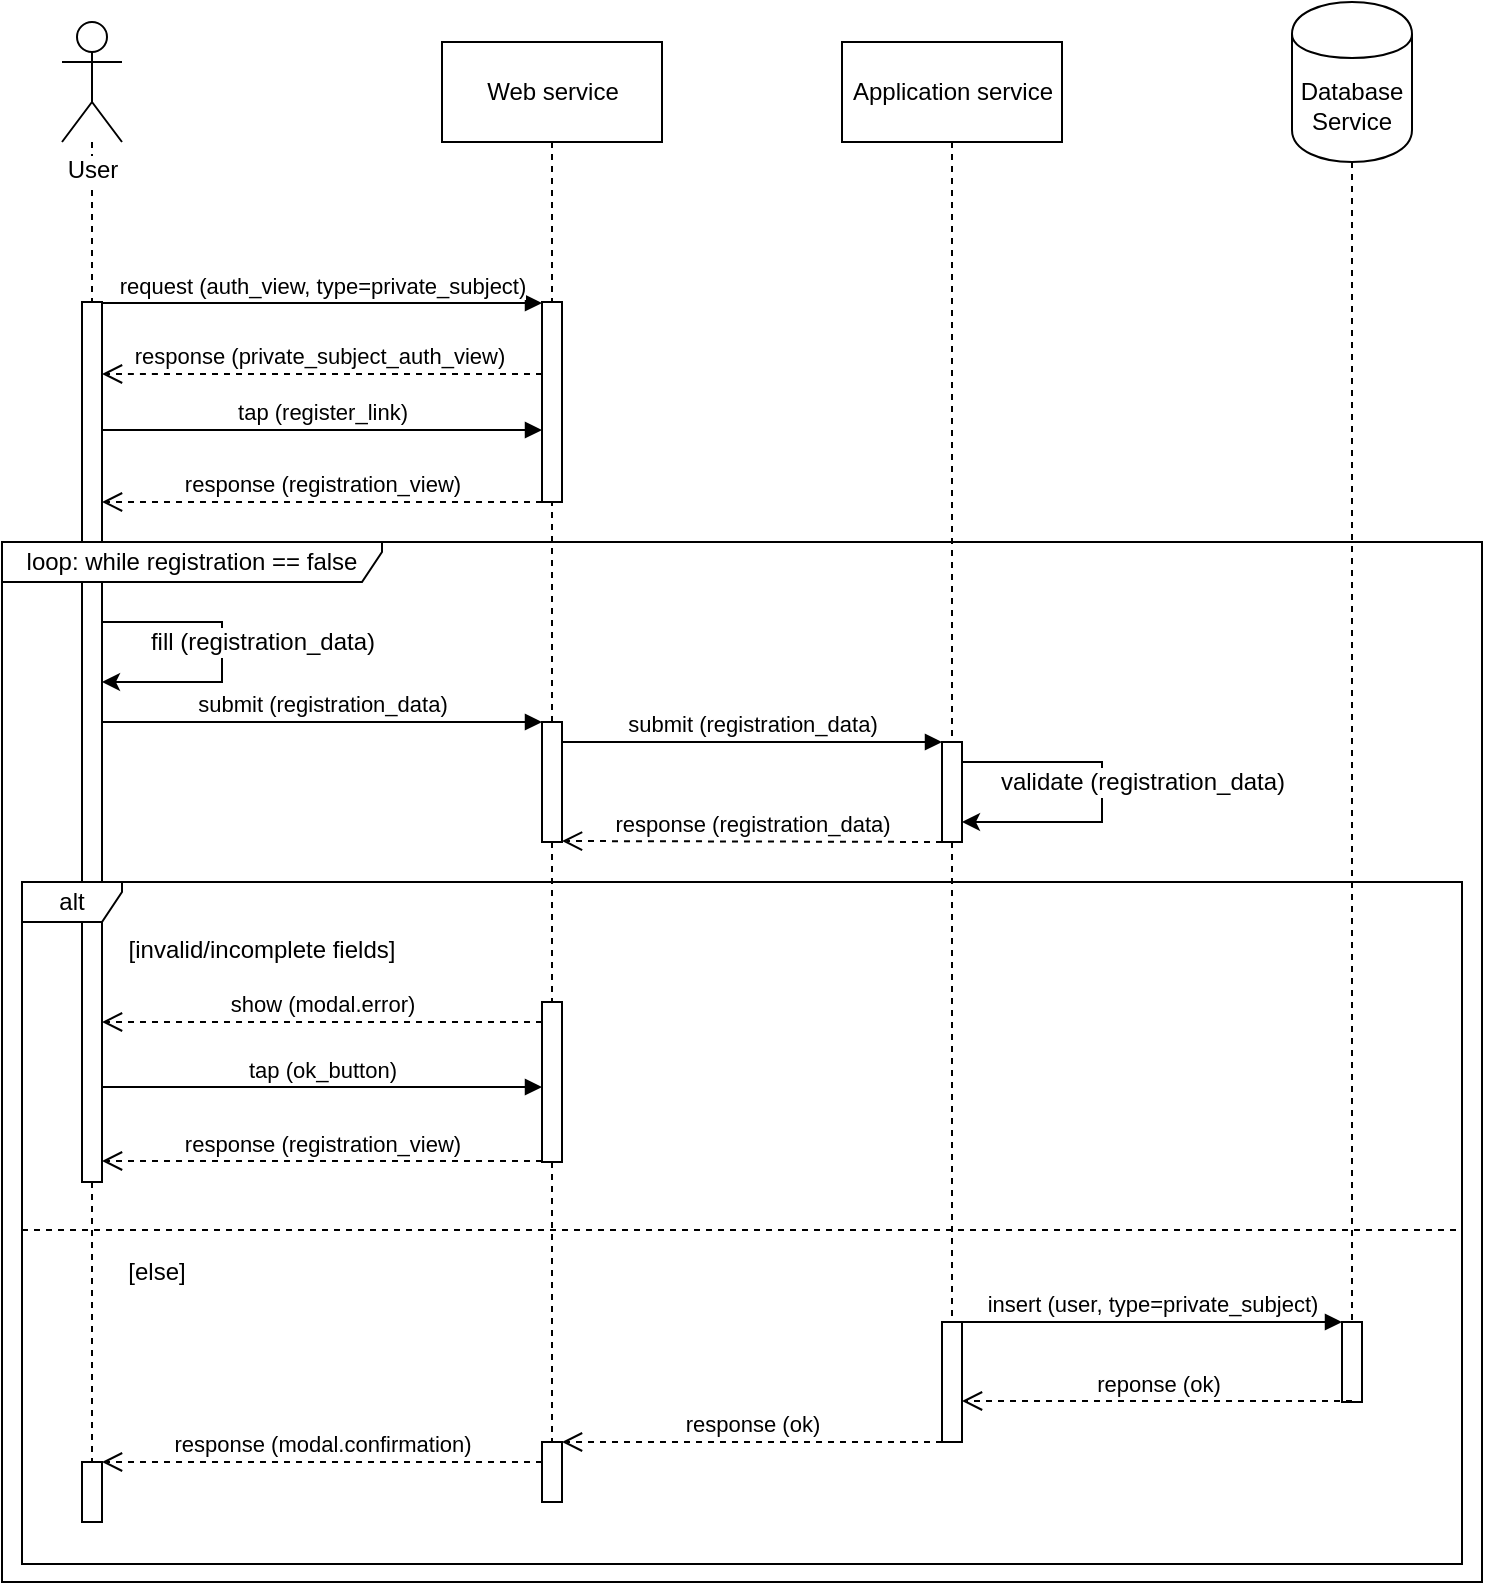 <mxfile version="12.2.2" type="device" pages="1"><diagram id="d026QoYeW4Wb7SAue10E" name="Page-1"><mxGraphModel dx="1024" dy="627" grid="1" gridSize="10" guides="1" tooltips="1" connect="1" arrows="1" fold="1" page="1" pageScale="1" pageWidth="827" pageHeight="1169" math="0" shadow="0"><root><mxCell id="0"/><mxCell id="1" parent="0"/><mxCell id="VGL_0RbufX8bau1gdE9v-13" value="" style="html=1;points=[];perimeter=orthogonalPerimeter;" parent="1" vertex="1"><mxGeometry x="60" y="160" width="10" height="440" as="geometry"/></mxCell><mxCell id="VGL_0RbufX8bau1gdE9v-54" value="" style="line;strokeWidth=1;fillColor=none;align=left;verticalAlign=middle;spacingTop=-1;spacingLeft=3;spacingRight=3;rotatable=0;labelPosition=right;points=[];portConstraint=eastwest;dashed=1;" parent="1" vertex="1"><mxGeometry x="30" y="620" width="720" height="8" as="geometry"/></mxCell><mxCell id="VGL_0RbufX8bau1gdE9v-2" value="Web service" style="html=1;" parent="1" vertex="1"><mxGeometry x="240" y="30" width="110" height="50" as="geometry"/></mxCell><mxCell id="VGL_0RbufX8bau1gdE9v-12" value="" style="edgeStyle=orthogonalEdgeStyle;rounded=0;orthogonalLoop=1;jettySize=auto;html=1;endFill=0;anchorPointDirection=1;dashed=1;endArrow=none;" parent="1" source="VGL_0RbufX8bau1gdE9v-10" edge="1"><mxGeometry relative="1" as="geometry"><mxPoint x="65" y="160" as="targetPoint"/></mxGeometry></mxCell><mxCell id="VGL_0RbufX8bau1gdE9v-49" value="" style="edgeStyle=none;rounded=0;orthogonalLoop=1;jettySize=auto;html=1;endArrow=none;endFill=0;dashed=1;" parent="1" target="VGL_0RbufX8bau1gdE9v-13" edge="1"><mxGeometry relative="1" as="geometry"><mxPoint x="65" y="110" as="sourcePoint"/></mxGeometry></mxCell><mxCell id="VGL_0RbufX8bau1gdE9v-10" value="User&lt;br&gt;" style="shape=umlActor;verticalLabelPosition=bottom;labelBackgroundColor=#ffffff;verticalAlign=top;html=1;" parent="1" vertex="1"><mxGeometry x="50" y="20" width="30" height="60" as="geometry"/></mxCell><mxCell id="VGL_0RbufX8bau1gdE9v-36" value="" style="edgeStyle=none;rounded=0;orthogonalLoop=1;jettySize=auto;html=1;endArrow=classic;endFill=1;" parent="1" target="VGL_0RbufX8bau1gdE9v-13" edge="1"><mxGeometry relative="1" as="geometry"><mxPoint x="70" y="320" as="sourcePoint"/><mxPoint x="-60" y="380" as="targetPoint"/><Array as="points"><mxPoint x="130" y="320"/><mxPoint x="130" y="350"/></Array></mxGeometry></mxCell><mxCell id="VGL_0RbufX8bau1gdE9v-37" value="fill (registration_data)" style="text;html=1;resizable=0;points=[];align=center;verticalAlign=middle;labelBackgroundColor=#ffffff;" parent="VGL_0RbufX8bau1gdE9v-36" vertex="1" connectable="0"><mxGeometry x="-0.401" y="-2" relative="1" as="geometry"><mxPoint x="35" y="8" as="offset"/></mxGeometry></mxCell><mxCell id="VGL_0RbufX8bau1gdE9v-55" value="" style="html=1;points=[];perimeter=orthogonalPerimeter;" parent="1" vertex="1"><mxGeometry x="60" y="740" width="10" height="30" as="geometry"/></mxCell><mxCell id="VGL_0RbufX8bau1gdE9v-14" value="" style="edgeStyle=orthogonalEdgeStyle;rounded=0;orthogonalLoop=1;jettySize=auto;html=1;endFill=0;anchorPointDirection=1;dashed=1;endArrow=none;" parent="1" target="VGL_0RbufX8bau1gdE9v-15" edge="1" source="VGL_0RbufX8bau1gdE9v-2"><mxGeometry relative="1" as="geometry"><mxPoint x="375" y="80" as="sourcePoint"/><mxPoint x="375" y="144" as="targetPoint"/></mxGeometry></mxCell><mxCell id="VGL_0RbufX8bau1gdE9v-16" value="" style="edgeStyle=orthogonalEdgeStyle;rounded=0;orthogonalLoop=1;jettySize=auto;html=1;endFill=0;anchorPointDirection=1;dashed=1;endArrow=none;entryX=0.5;entryY=0;entryDx=0;entryDy=0;entryPerimeter=0;exitX=0.5;exitY=1;exitDx=0;exitDy=0;" parent="1" target="VGL_0RbufX8bau1gdE9v-17" edge="1" source="Fqsxdi9qb55CsX-YLWN7-20"><mxGeometry relative="1" as="geometry"><mxPoint x="695" y="80" as="sourcePoint"/><mxPoint x="695" y="160" as="targetPoint"/></mxGeometry></mxCell><mxCell id="VGL_0RbufX8bau1gdE9v-17" value="" style="html=1;points=[];perimeter=orthogonalPerimeter;" parent="1" vertex="1"><mxGeometry x="690" y="670" width="10" height="40" as="geometry"/></mxCell><mxCell id="VGL_0RbufX8bau1gdE9v-24" value="request (auth_view, type=private_subject)" style="html=1;verticalAlign=bottom;endArrow=block;" parent="1" edge="1" target="VGL_0RbufX8bau1gdE9v-15"><mxGeometry width="80" relative="1" as="geometry"><mxPoint x="70" y="160.5" as="sourcePoint"/><mxPoint x="370" y="161" as="targetPoint"/></mxGeometry></mxCell><mxCell id="VGL_0RbufX8bau1gdE9v-25" value="response (private_subject_auth_view)&amp;nbsp;" style="html=1;verticalAlign=bottom;endArrow=open;dashed=1;endSize=8;" parent="1" target="VGL_0RbufX8bau1gdE9v-13" edge="1"><mxGeometry relative="1" as="geometry"><mxPoint x="290" y="196" as="sourcePoint"/><mxPoint x="90" y="189" as="targetPoint"/><Array as="points"><mxPoint x="90" y="196"/></Array></mxGeometry></mxCell><mxCell id="VGL_0RbufX8bau1gdE9v-28" value="tap (register_link)" style="html=1;verticalAlign=bottom;endArrow=block;" parent="1" edge="1" target="VGL_0RbufX8bau1gdE9v-15"><mxGeometry width="80" relative="1" as="geometry"><mxPoint x="70" y="224" as="sourcePoint"/><mxPoint x="280" y="223" as="targetPoint"/></mxGeometry></mxCell><mxCell id="VGL_0RbufX8bau1gdE9v-29" value="response (registration_view)" style="html=1;verticalAlign=bottom;endArrow=open;dashed=1;endSize=8;" parent="1" edge="1" target="VGL_0RbufX8bau1gdE9v-13" source="VGL_0RbufX8bau1gdE9v-15"><mxGeometry relative="1" as="geometry"><mxPoint x="280" y="249.5" as="sourcePoint"/><mxPoint x="70" y="249.5" as="targetPoint"/><Array as="points"><mxPoint x="130" y="260"/></Array></mxGeometry></mxCell><mxCell id="VGL_0RbufX8bau1gdE9v-39" value="submit (registration_data)" style="html=1;verticalAlign=bottom;endArrow=block;" parent="1" edge="1"><mxGeometry width="80" relative="1" as="geometry"><mxPoint x="70" y="370" as="sourcePoint"/><mxPoint x="290" y="370" as="targetPoint"/></mxGeometry></mxCell><mxCell id="VGL_0RbufX8bau1gdE9v-40" value="" style="edgeStyle=none;rounded=0;orthogonalLoop=1;jettySize=auto;html=1;endArrow=classic;endFill=1;" parent="1" edge="1" target="VGL_0RbufX8bau1gdE9v-21" source="VGL_0RbufX8bau1gdE9v-21"><mxGeometry relative="1" as="geometry"><mxPoint x="381" y="401" as="sourcePoint"/><mxPoint x="381" y="429.5" as="targetPoint"/><Array as="points"><mxPoint x="506" y="390"/><mxPoint x="570" y="390"/><mxPoint x="570" y="420"/></Array></mxGeometry></mxCell><mxCell id="VGL_0RbufX8bau1gdE9v-41" value="validate (registration_data)" style="text;html=1;resizable=0;points=[];align=center;verticalAlign=middle;labelBackgroundColor=#ffffff;" parent="VGL_0RbufX8bau1gdE9v-40" vertex="1" connectable="0"><mxGeometry x="-0.401" y="-2" relative="1" as="geometry"><mxPoint x="39" y="8" as="offset"/></mxGeometry></mxCell><mxCell id="VGL_0RbufX8bau1gdE9v-43" value="[invalid/incomplete fields]" style="text;html=1;strokeColor=none;fillColor=none;align=center;verticalAlign=middle;whiteSpace=wrap;rounded=0;" parent="1" vertex="1"><mxGeometry x="70" y="474" width="160" height="20" as="geometry"/></mxCell><mxCell id="VGL_0RbufX8bau1gdE9v-44" value="[else]" style="text;html=1;strokeColor=none;fillColor=none;align=center;verticalAlign=middle;whiteSpace=wrap;rounded=0;" parent="1" vertex="1"><mxGeometry x="80" y="635" width="35" height="20" as="geometry"/></mxCell><mxCell id="VGL_0RbufX8bau1gdE9v-46" value="show (modal.error)" style="html=1;verticalAlign=bottom;endArrow=open;dashed=1;endSize=8;" parent="1" edge="1" source="Fqsxdi9qb55CsX-YLWN7-12"><mxGeometry relative="1" as="geometry"><mxPoint x="370" y="520" as="sourcePoint"/><mxPoint x="70" y="520" as="targetPoint"/></mxGeometry></mxCell><mxCell id="VGL_0RbufX8bau1gdE9v-47" value="tap (ok_button)" style="html=1;verticalAlign=bottom;endArrow=block;" parent="1" edge="1" target="Fqsxdi9qb55CsX-YLWN7-12"><mxGeometry width="80" relative="1" as="geometry"><mxPoint x="70" y="552.5" as="sourcePoint"/><mxPoint x="370" y="553" as="targetPoint"/></mxGeometry></mxCell><mxCell id="VGL_0RbufX8bau1gdE9v-48" value="response (registration_view)" style="html=1;verticalAlign=bottom;endArrow=open;dashed=1;endSize=8;" parent="1" edge="1" source="Fqsxdi9qb55CsX-YLWN7-12"><mxGeometry relative="1" as="geometry"><mxPoint x="370" y="589.5" as="sourcePoint"/><mxPoint x="70" y="589.5" as="targetPoint"/></mxGeometry></mxCell><mxCell id="VGL_0RbufX8bau1gdE9v-51" value="insert (user, type=private_subject)" style="html=1;verticalAlign=bottom;endArrow=block;entryX=0;entryY=0;entryDx=0;entryDy=0;entryPerimeter=0;" parent="1" source="Fqsxdi9qb55CsX-YLWN7-21" target="VGL_0RbufX8bau1gdE9v-17" edge="1"><mxGeometry width="80" relative="1" as="geometry"><mxPoint x="380" y="630" as="sourcePoint"/><mxPoint x="460" y="630" as="targetPoint"/></mxGeometry></mxCell><mxCell id="VGL_0RbufX8bau1gdE9v-52" value="reponse (ok)" style="html=1;verticalAlign=bottom;endArrow=open;dashed=1;endSize=8;" parent="1" target="Fqsxdi9qb55CsX-YLWN7-21" edge="1"><mxGeometry relative="1" as="geometry"><mxPoint x="695" y="709.5" as="sourcePoint"/><mxPoint x="395" y="709.5" as="targetPoint"/></mxGeometry></mxCell><mxCell id="VGL_0RbufX8bau1gdE9v-57" value="response (modal.confirmation)" style="html=1;verticalAlign=bottom;endArrow=open;dashed=1;endSize=8;" parent="1" edge="1"><mxGeometry relative="1" as="geometry"><mxPoint x="290" y="740" as="sourcePoint"/><mxPoint x="70" y="740" as="targetPoint"/></mxGeometry></mxCell><mxCell id="VGL_0RbufX8bau1gdE9v-59" value="" style="html=1;verticalAlign=bottom;endArrow=none;dashed=1;endFill=0;" parent="1" target="VGL_0RbufX8bau1gdE9v-55" edge="1"><mxGeometry width="80" relative="1" as="geometry"><mxPoint x="65" y="600" as="sourcePoint"/><mxPoint x="145" y="820" as="targetPoint"/></mxGeometry></mxCell><mxCell id="VGL_0RbufX8bau1gdE9v-15" value="" style="html=1;points=[];perimeter=orthogonalPerimeter;" parent="1" vertex="1"><mxGeometry x="290" y="160" width="10" height="100" as="geometry"/></mxCell><mxCell id="Fqsxdi9qb55CsX-YLWN7-19" value="" style="edgeStyle=orthogonalEdgeStyle;rounded=0;orthogonalLoop=1;jettySize=auto;html=1;dashed=1;labelBackgroundColor=none;startArrow=none;startFill=0;endArrow=none;endFill=0;" edge="1" parent="1" source="Fqsxdi9qb55CsX-YLWN7-3" target="VGL_0RbufX8bau1gdE9v-21"><mxGeometry relative="1" as="geometry"><mxPoint x="495" y="160" as="targetPoint"/></mxGeometry></mxCell><mxCell id="Fqsxdi9qb55CsX-YLWN7-3" value="Application service" style="html=1;" vertex="1" parent="1"><mxGeometry x="440" y="30" width="110" height="50" as="geometry"/></mxCell><mxCell id="Fqsxdi9qb55CsX-YLWN7-10" value="" style="edgeStyle=orthogonalEdgeStyle;rounded=0;orthogonalLoop=1;jettySize=auto;html=1;dashed=1;labelBackgroundColor=none;startArrow=none;startFill=0;endArrow=none;endFill=0;" edge="1" parent="1" source="Fqsxdi9qb55CsX-YLWN7-4" target="VGL_0RbufX8bau1gdE9v-15"><mxGeometry relative="1" as="geometry"/></mxCell><mxCell id="Fqsxdi9qb55CsX-YLWN7-13" value="" style="edgeStyle=orthogonalEdgeStyle;rounded=0;orthogonalLoop=1;jettySize=auto;html=1;dashed=1;labelBackgroundColor=none;startArrow=none;startFill=0;endArrow=none;endFill=0;" edge="1" parent="1" source="Fqsxdi9qb55CsX-YLWN7-4" target="Fqsxdi9qb55CsX-YLWN7-12"><mxGeometry relative="1" as="geometry"/></mxCell><mxCell id="Fqsxdi9qb55CsX-YLWN7-4" value="" style="html=1;points=[];perimeter=orthogonalPerimeter;" vertex="1" parent="1"><mxGeometry x="290" y="370" width="10" height="60" as="geometry"/></mxCell><mxCell id="Fqsxdi9qb55CsX-YLWN7-16" value="" style="edgeStyle=orthogonalEdgeStyle;rounded=0;orthogonalLoop=1;jettySize=auto;html=1;dashed=1;labelBackgroundColor=none;startArrow=none;startFill=0;endArrow=none;endFill=0;" edge="1" parent="1" source="Fqsxdi9qb55CsX-YLWN7-12" target="Fqsxdi9qb55CsX-YLWN7-15"><mxGeometry relative="1" as="geometry"/></mxCell><mxCell id="Fqsxdi9qb55CsX-YLWN7-12" value="" style="html=1;points=[];perimeter=orthogonalPerimeter;" vertex="1" parent="1"><mxGeometry x="290" y="510" width="10" height="80" as="geometry"/></mxCell><mxCell id="Fqsxdi9qb55CsX-YLWN7-15" value="" style="html=1;points=[];perimeter=orthogonalPerimeter;" vertex="1" parent="1"><mxGeometry x="290" y="730" width="10" height="30" as="geometry"/></mxCell><mxCell id="Fqsxdi9qb55CsX-YLWN7-22" value="" style="edgeStyle=orthogonalEdgeStyle;rounded=0;orthogonalLoop=1;jettySize=auto;html=1;dashed=1;labelBackgroundColor=none;startArrow=none;startFill=0;endArrow=none;endFill=0;" edge="1" parent="1" source="VGL_0RbufX8bau1gdE9v-21" target="Fqsxdi9qb55CsX-YLWN7-21"><mxGeometry relative="1" as="geometry"/></mxCell><mxCell id="VGL_0RbufX8bau1gdE9v-21" value="" style="html=1;points=[];perimeter=orthogonalPerimeter;" parent="1" vertex="1"><mxGeometry x="490" y="380" width="10" height="50" as="geometry"/></mxCell><mxCell id="Fqsxdi9qb55CsX-YLWN7-21" value="" style="html=1;points=[];perimeter=orthogonalPerimeter;" vertex="1" parent="1"><mxGeometry x="490" y="670" width="10" height="60" as="geometry"/></mxCell><mxCell id="Fqsxdi9qb55CsX-YLWN7-11" value="submit (registration_data)" style="html=1;verticalAlign=bottom;endArrow=block;" edge="1" parent="1"><mxGeometry width="80" relative="1" as="geometry"><mxPoint x="300" y="380" as="sourcePoint"/><mxPoint x="490" y="380" as="targetPoint"/></mxGeometry></mxCell><mxCell id="Fqsxdi9qb55CsX-YLWN7-14" value="response (registration_data)" style="html=1;verticalAlign=bottom;endArrow=open;dashed=1;endSize=8;" edge="1" parent="1"><mxGeometry relative="1" as="geometry"><mxPoint x="490" y="430" as="sourcePoint"/><mxPoint x="300" y="429.5" as="targetPoint"/></mxGeometry></mxCell><mxCell id="Fqsxdi9qb55CsX-YLWN7-17" value="response (ok)" style="html=1;verticalAlign=bottom;endArrow=open;dashed=1;endSize=8;" edge="1" parent="1" target="Fqsxdi9qb55CsX-YLWN7-15"><mxGeometry relative="1" as="geometry"><mxPoint x="490" y="730" as="sourcePoint"/><mxPoint x="305" y="729.5" as="targetPoint"/></mxGeometry></mxCell><mxCell id="Fqsxdi9qb55CsX-YLWN7-20" value="Database&lt;br&gt;Service" style="shape=cylinder;whiteSpace=wrap;html=1;boundedLbl=1;backgroundOutline=1;" vertex="1" parent="1"><mxGeometry x="665" y="10" width="60" height="80" as="geometry"/></mxCell><mxCell id="VGL_0RbufX8bau1gdE9v-42" value="alt" style="shape=umlFrame;whiteSpace=wrap;html=1;width=50;height=20;" parent="1" vertex="1"><mxGeometry x="30" y="450" width="720" height="341" as="geometry"/></mxCell><mxCell id="VGL_0RbufX8bau1gdE9v-30" value="loop: while registration == false" style="shape=umlFrame;whiteSpace=wrap;html=1;width=190;height=20;" parent="1" vertex="1"><mxGeometry x="20" y="280" width="740" height="520" as="geometry"/></mxCell></root></mxGraphModel></diagram></mxfile>